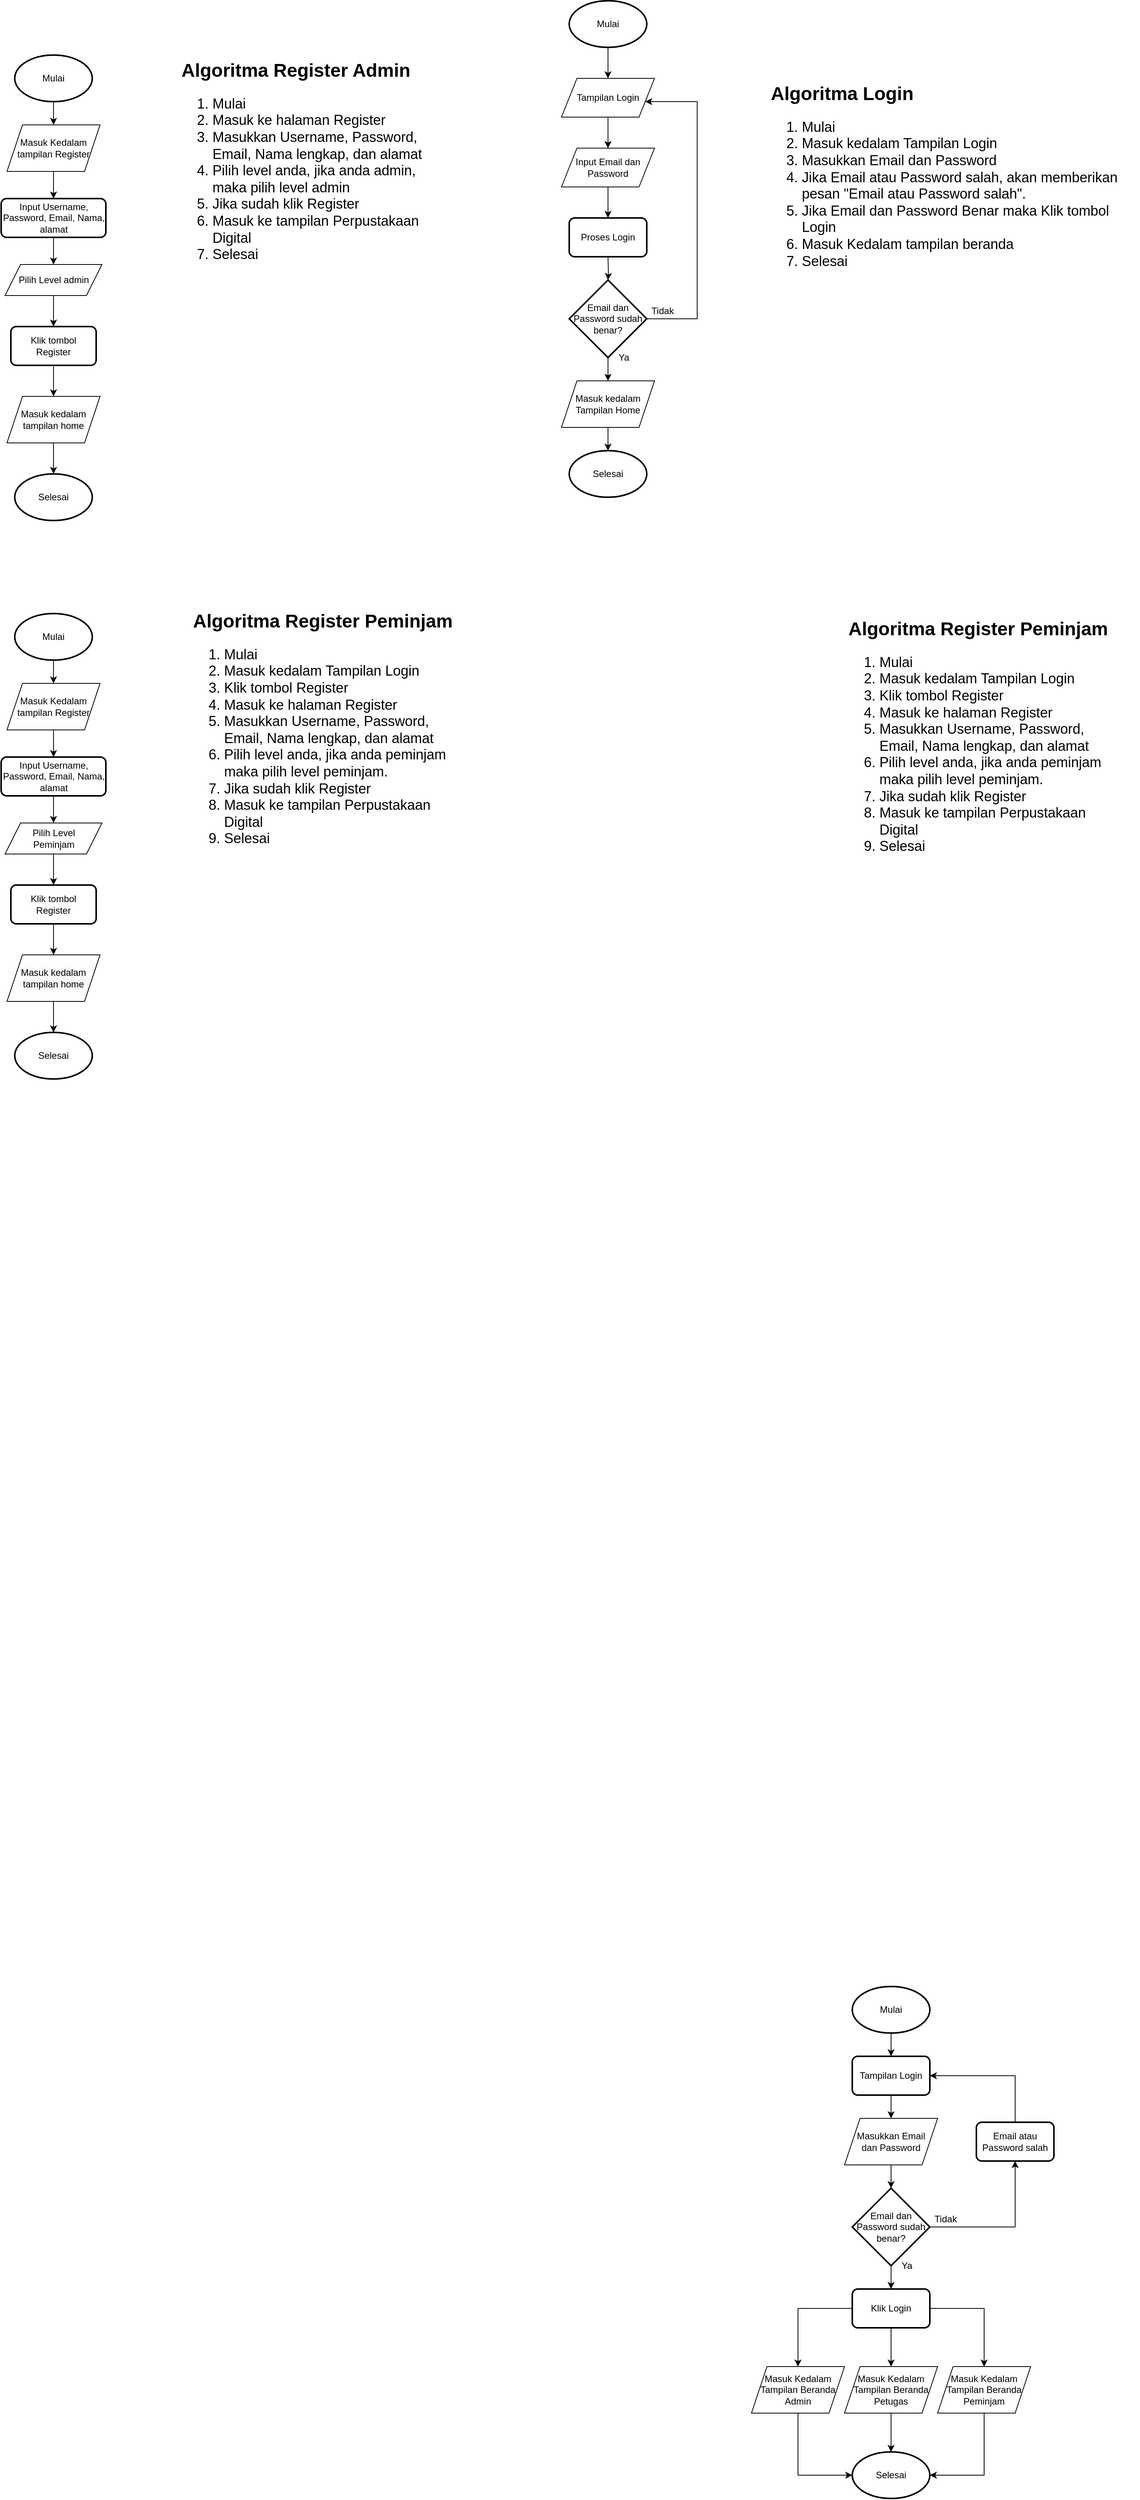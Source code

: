 <mxfile version="13.9.9" type="device"><diagram id="rGOL1KzIF-5XDQ8GNSAh" name="Page-1"><mxGraphModel dx="1086" dy="798" grid="1" gridSize="10" guides="1" tooltips="1" connect="1" arrows="1" fold="1" page="1" pageScale="1" pageWidth="850" pageHeight="1100" math="0" shadow="0"><root><mxCell id="0"/><mxCell id="1" parent="0"/><mxCell id="AiFUzMhUsSvDGIOz-4f0-2" value="&lt;h1&gt;&lt;font style=&quot;font-size: 24px&quot;&gt;Algoritma Register Admin&lt;/font&gt;&lt;/h1&gt;&lt;p&gt;&lt;/p&gt;&lt;ol style=&quot;font-size: 18px&quot;&gt;&lt;li&gt;Mulai&lt;/li&gt;&lt;li&gt;Masuk ke halaman Register&lt;/li&gt;&lt;li&gt;Masukkan Username, Password, Email, Nama lengkap, dan alamat&lt;/li&gt;&lt;li&gt;Pilih level anda, jika anda admin, maka pilih level admin&lt;/li&gt;&lt;li&gt;Jika sudah klik Register&lt;/li&gt;&lt;li&gt;Masuk ke tampilan Perpustakaan Digital&lt;/li&gt;&lt;li&gt;Selesai&lt;/li&gt;&lt;/ol&gt;&lt;p&gt;&lt;/p&gt;" style="text;html=1;strokeColor=none;fillColor=none;spacing=5;spacingTop=-20;whiteSpace=wrap;overflow=hidden;rounded=0;" parent="1" vertex="1"><mxGeometry x="410" y="120" width="340" height="330" as="geometry"/></mxCell><mxCell id="AiFUzMhUsSvDGIOz-4f0-139" value="" style="edgeStyle=orthogonalEdgeStyle;rounded=0;orthogonalLoop=1;jettySize=auto;html=1;" parent="1" source="AiFUzMhUsSvDGIOz-4f0-3" target="AiFUzMhUsSvDGIOz-4f0-6" edge="1"><mxGeometry relative="1" as="geometry"/></mxCell><mxCell id="AiFUzMhUsSvDGIOz-4f0-3" value="Mulai" style="strokeWidth=2;html=1;shape=mxgraph.flowchart.start_1;whiteSpace=wrap;" parent="1" vertex="1"><mxGeometry x="200" y="120" width="100" height="60" as="geometry"/></mxCell><mxCell id="AiFUzMhUsSvDGIOz-4f0-10" value="" style="edgeStyle=orthogonalEdgeStyle;rounded=0;orthogonalLoop=1;jettySize=auto;html=1;" parent="1" source="AiFUzMhUsSvDGIOz-4f0-6" target="AiFUzMhUsSvDGIOz-4f0-8" edge="1"><mxGeometry relative="1" as="geometry"/></mxCell><mxCell id="AiFUzMhUsSvDGIOz-4f0-6" value="Masuk Kedalam tampilan Register" style="shape=parallelogram;perimeter=parallelogramPerimeter;whiteSpace=wrap;html=1;fixedSize=1;" parent="1" vertex="1"><mxGeometry x="190" y="210" width="120" height="60" as="geometry"/></mxCell><mxCell id="AiFUzMhUsSvDGIOz-4f0-13" value="" style="edgeStyle=orthogonalEdgeStyle;rounded=0;orthogonalLoop=1;jettySize=auto;html=1;" parent="1" source="AiFUzMhUsSvDGIOz-4f0-8" target="AiFUzMhUsSvDGIOz-4f0-12" edge="1"><mxGeometry relative="1" as="geometry"/></mxCell><mxCell id="AiFUzMhUsSvDGIOz-4f0-8" value="Input Username, Password, Email, Nama, alamat" style="rounded=1;whiteSpace=wrap;html=1;absoluteArcSize=1;arcSize=14;strokeWidth=2;" parent="1" vertex="1"><mxGeometry x="182.5" y="305" width="135" height="50" as="geometry"/></mxCell><mxCell id="AiFUzMhUsSvDGIOz-4f0-77" value="" style="edgeStyle=orthogonalEdgeStyle;rounded=0;orthogonalLoop=1;jettySize=auto;html=1;" parent="1" source="AiFUzMhUsSvDGIOz-4f0-12" target="AiFUzMhUsSvDGIOz-4f0-58" edge="1"><mxGeometry relative="1" as="geometry"/></mxCell><mxCell id="AiFUzMhUsSvDGIOz-4f0-12" value="Pilih Level admin" style="shape=parallelogram;perimeter=parallelogramPerimeter;whiteSpace=wrap;html=1;fixedSize=1;" parent="1" vertex="1"><mxGeometry x="187.5" y="390" width="125" height="40" as="geometry"/></mxCell><mxCell id="AiFUzMhUsSvDGIOz-4f0-24" value="Selesai" style="strokeWidth=2;html=1;shape=mxgraph.flowchart.start_1;whiteSpace=wrap;" parent="1" vertex="1"><mxGeometry x="200" y="660" width="100" height="60" as="geometry"/></mxCell><mxCell id="AiFUzMhUsSvDGIOz-4f0-26" value="&lt;h1&gt;&lt;font style=&quot;font-size: 24px&quot;&gt;Algoritma Login&lt;/font&gt;&lt;/h1&gt;&lt;p&gt;&lt;/p&gt;&lt;ol style=&quot;font-size: 18px&quot;&gt;&lt;li&gt;Mulai&lt;/li&gt;&lt;li&gt;Masuk kedalam Tampilan Login&lt;/li&gt;&lt;li&gt;Masukkan Email dan Password&lt;/li&gt;&lt;li&gt;Jika Email atau Password salah, akan memberikan pesan &quot;Email atau Password salah&quot;.&lt;/li&gt;&lt;li&gt;Jika Email dan Password Benar maka Klik tombol Login&lt;/li&gt;&lt;li&gt;Masuk Kedalam tampilan beranda&lt;/li&gt;&lt;li&gt;&lt;span&gt;Selesai&lt;/span&gt;&lt;br&gt;&lt;/li&gt;&lt;/ol&gt;&lt;p&gt;&lt;/p&gt;" style="text;html=1;strokeColor=none;fillColor=none;spacing=5;spacingTop=-20;whiteSpace=wrap;overflow=hidden;rounded=0;" parent="1" vertex="1"><mxGeometry x="1170" y="150" width="480" height="260" as="geometry"/></mxCell><mxCell id="i-VyN7hUOsNDaQDNmRWQ-4" value="" style="edgeStyle=orthogonalEdgeStyle;rounded=0;orthogonalLoop=1;jettySize=auto;html=1;" edge="1" parent="1" source="AiFUzMhUsSvDGIOz-4f0-29" target="AiFUzMhUsSvDGIOz-4f0-158"><mxGeometry relative="1" as="geometry"/></mxCell><mxCell id="AiFUzMhUsSvDGIOz-4f0-29" value="Mulai" style="strokeWidth=2;html=1;shape=mxgraph.flowchart.start_1;whiteSpace=wrap;" parent="1" vertex="1"><mxGeometry x="915" y="50" width="100" height="60" as="geometry"/></mxCell><mxCell id="AiFUzMhUsSvDGIOz-4f0-31" value="Proses Login" style="rounded=1;whiteSpace=wrap;html=1;absoluteArcSize=1;arcSize=14;strokeWidth=2;" parent="1" vertex="1"><mxGeometry x="915" y="330" width="100" height="50" as="geometry"/></mxCell><mxCell id="AiFUzMhUsSvDGIOz-4f0-69" value="" style="edgeStyle=orthogonalEdgeStyle;rounded=0;orthogonalLoop=1;jettySize=auto;html=1;" parent="1" target="AiFUzMhUsSvDGIOz-4f0-40" edge="1"><mxGeometry relative="1" as="geometry"><mxPoint x="965" y="380" as="sourcePoint"/></mxGeometry></mxCell><mxCell id="i-VyN7hUOsNDaQDNmRWQ-5" value="" style="edgeStyle=orthogonalEdgeStyle;rounded=0;orthogonalLoop=1;jettySize=auto;html=1;" edge="1" parent="1" source="AiFUzMhUsSvDGIOz-4f0-40" target="AiFUzMhUsSvDGIOz-4f0-135"><mxGeometry relative="1" as="geometry"/></mxCell><mxCell id="i-VyN7hUOsNDaQDNmRWQ-6" style="edgeStyle=orthogonalEdgeStyle;rounded=0;orthogonalLoop=1;jettySize=auto;html=1;" edge="1" parent="1" source="AiFUzMhUsSvDGIOz-4f0-40" target="AiFUzMhUsSvDGIOz-4f0-158"><mxGeometry relative="1" as="geometry"><mxPoint x="1020" y="180" as="targetPoint"/><Array as="points"><mxPoint x="1080" y="460"/><mxPoint x="1080" y="180"/><mxPoint x="1015" y="180"/></Array></mxGeometry></mxCell><mxCell id="AiFUzMhUsSvDGIOz-4f0-40" value="Email dan Password sudah benar?" style="strokeWidth=2;html=1;shape=mxgraph.flowchart.decision;whiteSpace=wrap;" parent="1" vertex="1"><mxGeometry x="915" y="410" width="100" height="100" as="geometry"/></mxCell><mxCell id="AiFUzMhUsSvDGIOz-4f0-46" value="Selesai" style="strokeWidth=2;html=1;shape=mxgraph.flowchart.start_1;whiteSpace=wrap;" parent="1" vertex="1"><mxGeometry x="915" y="630" width="100" height="60" as="geometry"/></mxCell><mxCell id="AiFUzMhUsSvDGIOz-4f0-55" value="Tidak" style="text;html=1;align=center;verticalAlign=middle;resizable=0;points=[];autosize=1;" parent="1" vertex="1"><mxGeometry x="1015" y="440" width="40" height="20" as="geometry"/></mxCell><mxCell id="AiFUzMhUsSvDGIOz-4f0-56" value="Ya" style="text;html=1;align=center;verticalAlign=middle;resizable=0;points=[];autosize=1;" parent="1" vertex="1"><mxGeometry x="970" y="500" width="30" height="20" as="geometry"/></mxCell><mxCell id="AiFUzMhUsSvDGIOz-4f0-65" value="" style="edgeStyle=orthogonalEdgeStyle;rounded=0;orthogonalLoop=1;jettySize=auto;html=1;" parent="1" source="AiFUzMhUsSvDGIOz-4f0-58" target="AiFUzMhUsSvDGIOz-4f0-64" edge="1"><mxGeometry relative="1" as="geometry"/></mxCell><mxCell id="AiFUzMhUsSvDGIOz-4f0-58" value="Klik tombol&lt;br&gt;Register" style="rounded=1;whiteSpace=wrap;html=1;absoluteArcSize=1;arcSize=14;strokeWidth=2;" parent="1" vertex="1"><mxGeometry x="195" y="470" width="110" height="50" as="geometry"/></mxCell><mxCell id="AiFUzMhUsSvDGIOz-4f0-66" value="" style="edgeStyle=orthogonalEdgeStyle;rounded=0;orthogonalLoop=1;jettySize=auto;html=1;" parent="1" source="AiFUzMhUsSvDGIOz-4f0-64" target="AiFUzMhUsSvDGIOz-4f0-24" edge="1"><mxGeometry relative="1" as="geometry"/></mxCell><mxCell id="AiFUzMhUsSvDGIOz-4f0-64" value="&#10;&#10;&lt;span style=&quot;color: rgb(0, 0, 0); font-family: helvetica; font-size: 12px; font-style: normal; font-weight: 400; letter-spacing: normal; text-align: center; text-indent: 0px; text-transform: none; word-spacing: 0px; background-color: rgb(248, 249, 250); display: inline; float: none;&quot;&gt;Masuk kedalam tampilan home&lt;/span&gt;&#10;&#10;" style="shape=parallelogram;perimeter=parallelogramPerimeter;whiteSpace=wrap;html=1;fixedSize=1;" parent="1" vertex="1"><mxGeometry x="190" y="560" width="120" height="60" as="geometry"/></mxCell><mxCell id="AiFUzMhUsSvDGIOz-4f0-93" value="&lt;h1&gt;&lt;font style=&quot;font-size: 24px&quot;&gt;Algoritma Register Peminjam&lt;/font&gt;&lt;/h1&gt;&lt;p&gt;&lt;/p&gt;&lt;ol style=&quot;font-size: 18px&quot;&gt;&lt;li&gt;Mulai&lt;/li&gt;&lt;li&gt;Masuk kedalam Tampilan Login&lt;/li&gt;&lt;li&gt;Klik tombol Register&lt;/li&gt;&lt;li&gt;Masuk ke halaman Register&lt;/li&gt;&lt;li&gt;Masukkan Username, Password, Email, Nama lengkap, dan alamat&lt;/li&gt;&lt;li&gt;Pilih level anda, jika anda peminjam maka pilih level peminjam.&lt;/li&gt;&lt;li&gt;Jika sudah klik Register&lt;/li&gt;&lt;li&gt;Masuk ke tampilan Perpustakaan Digital&lt;/li&gt;&lt;li&gt;Selesai&lt;/li&gt;&lt;/ol&gt;&lt;p&gt;&lt;/p&gt;" style="text;html=1;strokeColor=none;fillColor=none;spacing=5;spacingTop=-20;whiteSpace=wrap;overflow=hidden;rounded=0;" parent="1" vertex="1"><mxGeometry x="425" y="830" width="345" height="320" as="geometry"/></mxCell><mxCell id="AiFUzMhUsSvDGIOz-4f0-107" style="edgeStyle=orthogonalEdgeStyle;rounded=0;orthogonalLoop=1;jettySize=auto;html=1;entryX=0.5;entryY=0;entryDx=0;entryDy=0;" parent="1" source="AiFUzMhUsSvDGIOz-4f0-108" target="AiFUzMhUsSvDGIOz-4f0-110" edge="1"><mxGeometry relative="1" as="geometry"/></mxCell><mxCell id="AiFUzMhUsSvDGIOz-4f0-108" value="Mulai" style="strokeWidth=2;html=1;shape=mxgraph.flowchart.start_1;whiteSpace=wrap;" parent="1" vertex="1"><mxGeometry x="1280" y="2610" width="100" height="60" as="geometry"/></mxCell><mxCell id="AiFUzMhUsSvDGIOz-4f0-109" value="" style="edgeStyle=orthogonalEdgeStyle;rounded=0;orthogonalLoop=1;jettySize=auto;html=1;" parent="1" source="AiFUzMhUsSvDGIOz-4f0-110" target="AiFUzMhUsSvDGIOz-4f0-112" edge="1"><mxGeometry relative="1" as="geometry"/></mxCell><mxCell id="AiFUzMhUsSvDGIOz-4f0-110" value="Tampilan Login" style="rounded=1;whiteSpace=wrap;html=1;absoluteArcSize=1;arcSize=14;strokeWidth=2;" parent="1" vertex="1"><mxGeometry x="1280" y="2700" width="100" height="50" as="geometry"/></mxCell><mxCell id="AiFUzMhUsSvDGIOz-4f0-111" value="" style="edgeStyle=orthogonalEdgeStyle;rounded=0;orthogonalLoop=1;jettySize=auto;html=1;" parent="1" source="AiFUzMhUsSvDGIOz-4f0-112" target="AiFUzMhUsSvDGIOz-4f0-115" edge="1"><mxGeometry relative="1" as="geometry"/></mxCell><mxCell id="AiFUzMhUsSvDGIOz-4f0-112" value="Masukkan Email&lt;br&gt;dan Password" style="shape=parallelogram;perimeter=parallelogramPerimeter;whiteSpace=wrap;html=1;fixedSize=1;" parent="1" vertex="1"><mxGeometry x="1270" y="2780" width="120" height="60" as="geometry"/></mxCell><mxCell id="AiFUzMhUsSvDGIOz-4f0-114" value="" style="edgeStyle=orthogonalEdgeStyle;rounded=0;orthogonalLoop=1;jettySize=auto;html=1;" parent="1" source="AiFUzMhUsSvDGIOz-4f0-115" target="AiFUzMhUsSvDGIOz-4f0-124" edge="1"><mxGeometry relative="1" as="geometry"/></mxCell><mxCell id="AiFUzMhUsSvDGIOz-4f0-138" style="edgeStyle=orthogonalEdgeStyle;rounded=0;orthogonalLoop=1;jettySize=auto;html=1;entryX=0.5;entryY=1;entryDx=0;entryDy=0;" parent="1" source="AiFUzMhUsSvDGIOz-4f0-115" target="AiFUzMhUsSvDGIOz-4f0-118" edge="1"><mxGeometry relative="1" as="geometry"/></mxCell><mxCell id="AiFUzMhUsSvDGIOz-4f0-115" value="Email dan Password sudah benar?" style="strokeWidth=2;html=1;shape=mxgraph.flowchart.decision;whiteSpace=wrap;" parent="1" vertex="1"><mxGeometry x="1280" y="2870" width="100" height="100" as="geometry"/></mxCell><mxCell id="AiFUzMhUsSvDGIOz-4f0-116" value="Selesai" style="strokeWidth=2;html=1;shape=mxgraph.flowchart.start_1;whiteSpace=wrap;" parent="1" vertex="1"><mxGeometry x="1280" y="3210" width="100" height="60" as="geometry"/></mxCell><mxCell id="AiFUzMhUsSvDGIOz-4f0-137" style="edgeStyle=orthogonalEdgeStyle;rounded=0;orthogonalLoop=1;jettySize=auto;html=1;entryX=1;entryY=0.5;entryDx=0;entryDy=0;" parent="1" source="AiFUzMhUsSvDGIOz-4f0-118" target="AiFUzMhUsSvDGIOz-4f0-110" edge="1"><mxGeometry relative="1" as="geometry"><Array as="points"><mxPoint x="1490" y="2725"/></Array></mxGeometry></mxCell><mxCell id="AiFUzMhUsSvDGIOz-4f0-118" value="Email atau Password salah" style="rounded=1;whiteSpace=wrap;html=1;absoluteArcSize=1;arcSize=14;strokeWidth=2;" parent="1" vertex="1"><mxGeometry x="1440" y="2785" width="100" height="50" as="geometry"/></mxCell><mxCell id="AiFUzMhUsSvDGIOz-4f0-119" value="Tidak" style="text;html=1;align=center;verticalAlign=middle;resizable=0;points=[];autosize=1;" parent="1" vertex="1"><mxGeometry x="1380" y="2900" width="40" height="20" as="geometry"/></mxCell><mxCell id="AiFUzMhUsSvDGIOz-4f0-120" value="Ya" style="text;html=1;align=center;verticalAlign=middle;resizable=0;points=[];autosize=1;" parent="1" vertex="1"><mxGeometry x="1335" y="2960" width="30" height="20" as="geometry"/></mxCell><mxCell id="AiFUzMhUsSvDGIOz-4f0-121" value="" style="edgeStyle=orthogonalEdgeStyle;rounded=0;orthogonalLoop=1;jettySize=auto;html=1;" parent="1" source="AiFUzMhUsSvDGIOz-4f0-124" target="AiFUzMhUsSvDGIOz-4f0-126" edge="1"><mxGeometry relative="1" as="geometry"/></mxCell><mxCell id="AiFUzMhUsSvDGIOz-4f0-122" style="edgeStyle=orthogonalEdgeStyle;rounded=0;orthogonalLoop=1;jettySize=auto;html=1;entryX=0.5;entryY=0;entryDx=0;entryDy=0;" parent="1" source="AiFUzMhUsSvDGIOz-4f0-124" target="AiFUzMhUsSvDGIOz-4f0-130" edge="1"><mxGeometry relative="1" as="geometry"/></mxCell><mxCell id="AiFUzMhUsSvDGIOz-4f0-123" style="edgeStyle=orthogonalEdgeStyle;rounded=0;orthogonalLoop=1;jettySize=auto;html=1;entryX=0.5;entryY=0;entryDx=0;entryDy=0;" parent="1" source="AiFUzMhUsSvDGIOz-4f0-124" target="AiFUzMhUsSvDGIOz-4f0-128" edge="1"><mxGeometry relative="1" as="geometry"/></mxCell><mxCell id="AiFUzMhUsSvDGIOz-4f0-124" value="Klik Login" style="rounded=1;whiteSpace=wrap;html=1;absoluteArcSize=1;arcSize=14;strokeWidth=2;" parent="1" vertex="1"><mxGeometry x="1280" y="3000" width="100" height="50" as="geometry"/></mxCell><mxCell id="AiFUzMhUsSvDGIOz-4f0-125" value="" style="edgeStyle=orthogonalEdgeStyle;rounded=0;orthogonalLoop=1;jettySize=auto;html=1;" parent="1" source="AiFUzMhUsSvDGIOz-4f0-126" target="AiFUzMhUsSvDGIOz-4f0-116" edge="1"><mxGeometry relative="1" as="geometry"/></mxCell><mxCell id="AiFUzMhUsSvDGIOz-4f0-126" value="&lt;span&gt;Masuk Kedalam Tampilan Beranda&lt;/span&gt;&lt;br&gt;&lt;span&gt;Petugas&lt;/span&gt;" style="shape=parallelogram;perimeter=parallelogramPerimeter;whiteSpace=wrap;html=1;fixedSize=1;" parent="1" vertex="1"><mxGeometry x="1270" y="3100" width="120" height="60" as="geometry"/></mxCell><mxCell id="AiFUzMhUsSvDGIOz-4f0-127" style="edgeStyle=orthogonalEdgeStyle;rounded=0;orthogonalLoop=1;jettySize=auto;html=1;entryX=0;entryY=0.5;entryDx=0;entryDy=0;entryPerimeter=0;" parent="1" source="AiFUzMhUsSvDGIOz-4f0-128" target="AiFUzMhUsSvDGIOz-4f0-116" edge="1"><mxGeometry relative="1" as="geometry"><Array as="points"><mxPoint x="1210" y="3240"/></Array></mxGeometry></mxCell><mxCell id="AiFUzMhUsSvDGIOz-4f0-128" value="Masuk Kedalam Tampilan Beranda&lt;br&gt;Admin" style="shape=parallelogram;perimeter=parallelogramPerimeter;whiteSpace=wrap;html=1;fixedSize=1;" parent="1" vertex="1"><mxGeometry x="1150" y="3100" width="120" height="60" as="geometry"/></mxCell><mxCell id="AiFUzMhUsSvDGIOz-4f0-129" style="edgeStyle=orthogonalEdgeStyle;rounded=0;orthogonalLoop=1;jettySize=auto;html=1;entryX=1;entryY=0.5;entryDx=0;entryDy=0;entryPerimeter=0;" parent="1" source="AiFUzMhUsSvDGIOz-4f0-130" target="AiFUzMhUsSvDGIOz-4f0-116" edge="1"><mxGeometry relative="1" as="geometry"><Array as="points"><mxPoint x="1450" y="3240"/></Array></mxGeometry></mxCell><mxCell id="AiFUzMhUsSvDGIOz-4f0-130" value="&lt;span&gt;Masuk Kedalam Tampilan Beranda&lt;/span&gt;&lt;br&gt;&lt;span&gt;Peminjam&lt;/span&gt;" style="shape=parallelogram;perimeter=parallelogramPerimeter;whiteSpace=wrap;html=1;fixedSize=1;" parent="1" vertex="1"><mxGeometry x="1390" y="3100" width="120" height="60" as="geometry"/></mxCell><mxCell id="AiFUzMhUsSvDGIOz-4f0-165" value="" style="edgeStyle=orthogonalEdgeStyle;rounded=0;orthogonalLoop=1;jettySize=auto;html=1;" parent="1" source="AiFUzMhUsSvDGIOz-4f0-135" target="AiFUzMhUsSvDGIOz-4f0-46" edge="1"><mxGeometry relative="1" as="geometry"/></mxCell><mxCell id="AiFUzMhUsSvDGIOz-4f0-135" value="Masuk kedalam Tampilan Home" style="shape=parallelogram;perimeter=parallelogramPerimeter;whiteSpace=wrap;html=1;fixedSize=1;" parent="1" vertex="1"><mxGeometry x="905" y="540" width="120" height="60" as="geometry"/></mxCell><mxCell id="AiFUzMhUsSvDGIOz-4f0-145" value="" style="edgeStyle=orthogonalEdgeStyle;rounded=0;orthogonalLoop=1;jettySize=auto;html=1;" parent="1" source="AiFUzMhUsSvDGIOz-4f0-146" target="AiFUzMhUsSvDGIOz-4f0-148" edge="1"><mxGeometry relative="1" as="geometry"/></mxCell><mxCell id="AiFUzMhUsSvDGIOz-4f0-146" value="Mulai" style="strokeWidth=2;html=1;shape=mxgraph.flowchart.start_1;whiteSpace=wrap;" parent="1" vertex="1"><mxGeometry x="200" y="840" width="100" height="60" as="geometry"/></mxCell><mxCell id="AiFUzMhUsSvDGIOz-4f0-147" value="" style="edgeStyle=orthogonalEdgeStyle;rounded=0;orthogonalLoop=1;jettySize=auto;html=1;" parent="1" source="AiFUzMhUsSvDGIOz-4f0-148" target="AiFUzMhUsSvDGIOz-4f0-150" edge="1"><mxGeometry relative="1" as="geometry"/></mxCell><mxCell id="AiFUzMhUsSvDGIOz-4f0-148" value="Masuk Kedalam tampilan Register" style="shape=parallelogram;perimeter=parallelogramPerimeter;whiteSpace=wrap;html=1;fixedSize=1;" parent="1" vertex="1"><mxGeometry x="190" y="930" width="120" height="60" as="geometry"/></mxCell><mxCell id="AiFUzMhUsSvDGIOz-4f0-149" value="" style="edgeStyle=orthogonalEdgeStyle;rounded=0;orthogonalLoop=1;jettySize=auto;html=1;" parent="1" source="AiFUzMhUsSvDGIOz-4f0-150" target="AiFUzMhUsSvDGIOz-4f0-152" edge="1"><mxGeometry relative="1" as="geometry"/></mxCell><mxCell id="AiFUzMhUsSvDGIOz-4f0-150" value="Input Username, Password, Email, Nama, alamat" style="rounded=1;whiteSpace=wrap;html=1;absoluteArcSize=1;arcSize=14;strokeWidth=2;" parent="1" vertex="1"><mxGeometry x="182.5" y="1025" width="135" height="50" as="geometry"/></mxCell><mxCell id="AiFUzMhUsSvDGIOz-4f0-151" value="" style="edgeStyle=orthogonalEdgeStyle;rounded=0;orthogonalLoop=1;jettySize=auto;html=1;" parent="1" source="AiFUzMhUsSvDGIOz-4f0-152" target="AiFUzMhUsSvDGIOz-4f0-155" edge="1"><mxGeometry relative="1" as="geometry"/></mxCell><mxCell id="AiFUzMhUsSvDGIOz-4f0-152" value="Pilih Level &lt;br&gt;Peminjam" style="shape=parallelogram;perimeter=parallelogramPerimeter;whiteSpace=wrap;html=1;fixedSize=1;" parent="1" vertex="1"><mxGeometry x="187.5" y="1110" width="125" height="40" as="geometry"/></mxCell><mxCell id="AiFUzMhUsSvDGIOz-4f0-153" value="Selesai" style="strokeWidth=2;html=1;shape=mxgraph.flowchart.start_1;whiteSpace=wrap;" parent="1" vertex="1"><mxGeometry x="200" y="1380" width="100" height="60" as="geometry"/></mxCell><mxCell id="AiFUzMhUsSvDGIOz-4f0-154" value="" style="edgeStyle=orthogonalEdgeStyle;rounded=0;orthogonalLoop=1;jettySize=auto;html=1;" parent="1" source="AiFUzMhUsSvDGIOz-4f0-155" target="AiFUzMhUsSvDGIOz-4f0-157" edge="1"><mxGeometry relative="1" as="geometry"/></mxCell><mxCell id="AiFUzMhUsSvDGIOz-4f0-155" value="Klik tombol&lt;br&gt;Register" style="rounded=1;whiteSpace=wrap;html=1;absoluteArcSize=1;arcSize=14;strokeWidth=2;" parent="1" vertex="1"><mxGeometry x="195" y="1190" width="110" height="50" as="geometry"/></mxCell><mxCell id="AiFUzMhUsSvDGIOz-4f0-156" value="" style="edgeStyle=orthogonalEdgeStyle;rounded=0;orthogonalLoop=1;jettySize=auto;html=1;" parent="1" source="AiFUzMhUsSvDGIOz-4f0-157" target="AiFUzMhUsSvDGIOz-4f0-153" edge="1"><mxGeometry relative="1" as="geometry"/></mxCell><mxCell id="AiFUzMhUsSvDGIOz-4f0-157" value="&#10;&#10;&lt;span style=&quot;color: rgb(0, 0, 0); font-family: helvetica; font-size: 12px; font-style: normal; font-weight: 400; letter-spacing: normal; text-align: center; text-indent: 0px; text-transform: none; word-spacing: 0px; background-color: rgb(248, 249, 250); display: inline; float: none;&quot;&gt;Masuk kedalam tampilan home&lt;/span&gt;&#10;&#10;" style="shape=parallelogram;perimeter=parallelogramPerimeter;whiteSpace=wrap;html=1;fixedSize=1;" parent="1" vertex="1"><mxGeometry x="190" y="1280" width="120" height="60" as="geometry"/></mxCell><mxCell id="i-VyN7hUOsNDaQDNmRWQ-3" value="" style="edgeStyle=orthogonalEdgeStyle;rounded=0;orthogonalLoop=1;jettySize=auto;html=1;" edge="1" parent="1" source="AiFUzMhUsSvDGIOz-4f0-158" target="i-VyN7hUOsNDaQDNmRWQ-1"><mxGeometry relative="1" as="geometry"/></mxCell><mxCell id="AiFUzMhUsSvDGIOz-4f0-158" value="Tampilan Login" style="shape=parallelogram;perimeter=parallelogramPerimeter;whiteSpace=wrap;html=1;fixedSize=1;" parent="1" vertex="1"><mxGeometry x="905" y="150" width="120" height="50" as="geometry"/></mxCell><mxCell id="i-VyN7hUOsNDaQDNmRWQ-2" value="" style="edgeStyle=orthogonalEdgeStyle;rounded=0;orthogonalLoop=1;jettySize=auto;html=1;" edge="1" parent="1" source="i-VyN7hUOsNDaQDNmRWQ-1" target="AiFUzMhUsSvDGIOz-4f0-31"><mxGeometry relative="1" as="geometry"/></mxCell><mxCell id="i-VyN7hUOsNDaQDNmRWQ-1" value="Input Email dan Password" style="shape=parallelogram;perimeter=parallelogramPerimeter;whiteSpace=wrap;html=1;fixedSize=1;" vertex="1" parent="1"><mxGeometry x="905" y="240" width="120" height="50" as="geometry"/></mxCell><mxCell id="i-VyN7hUOsNDaQDNmRWQ-9" value="&lt;h1&gt;&lt;font style=&quot;font-size: 24px&quot;&gt;Algoritma Register Peminjam&lt;/font&gt;&lt;/h1&gt;&lt;p&gt;&lt;/p&gt;&lt;ol style=&quot;font-size: 18px&quot;&gt;&lt;li&gt;Mulai&lt;/li&gt;&lt;li&gt;Masuk kedalam Tampilan Login&lt;/li&gt;&lt;li&gt;Klik tombol Register&lt;/li&gt;&lt;li&gt;Masuk ke halaman Register&lt;/li&gt;&lt;li&gt;Masukkan Username, Password, Email, Nama lengkap, dan alamat&lt;/li&gt;&lt;li&gt;Pilih level anda, jika anda peminjam maka pilih level peminjam.&lt;/li&gt;&lt;li&gt;Jika sudah klik Register&lt;/li&gt;&lt;li&gt;Masuk ke tampilan Perpustakaan Digital&lt;/li&gt;&lt;li&gt;Selesai&lt;/li&gt;&lt;/ol&gt;&lt;p&gt;&lt;/p&gt;" style="text;html=1;strokeColor=none;fillColor=none;spacing=5;spacingTop=-20;whiteSpace=wrap;overflow=hidden;rounded=0;" vertex="1" parent="1"><mxGeometry x="1270" y="840" width="345" height="320" as="geometry"/></mxCell></root></mxGraphModel></diagram></mxfile>